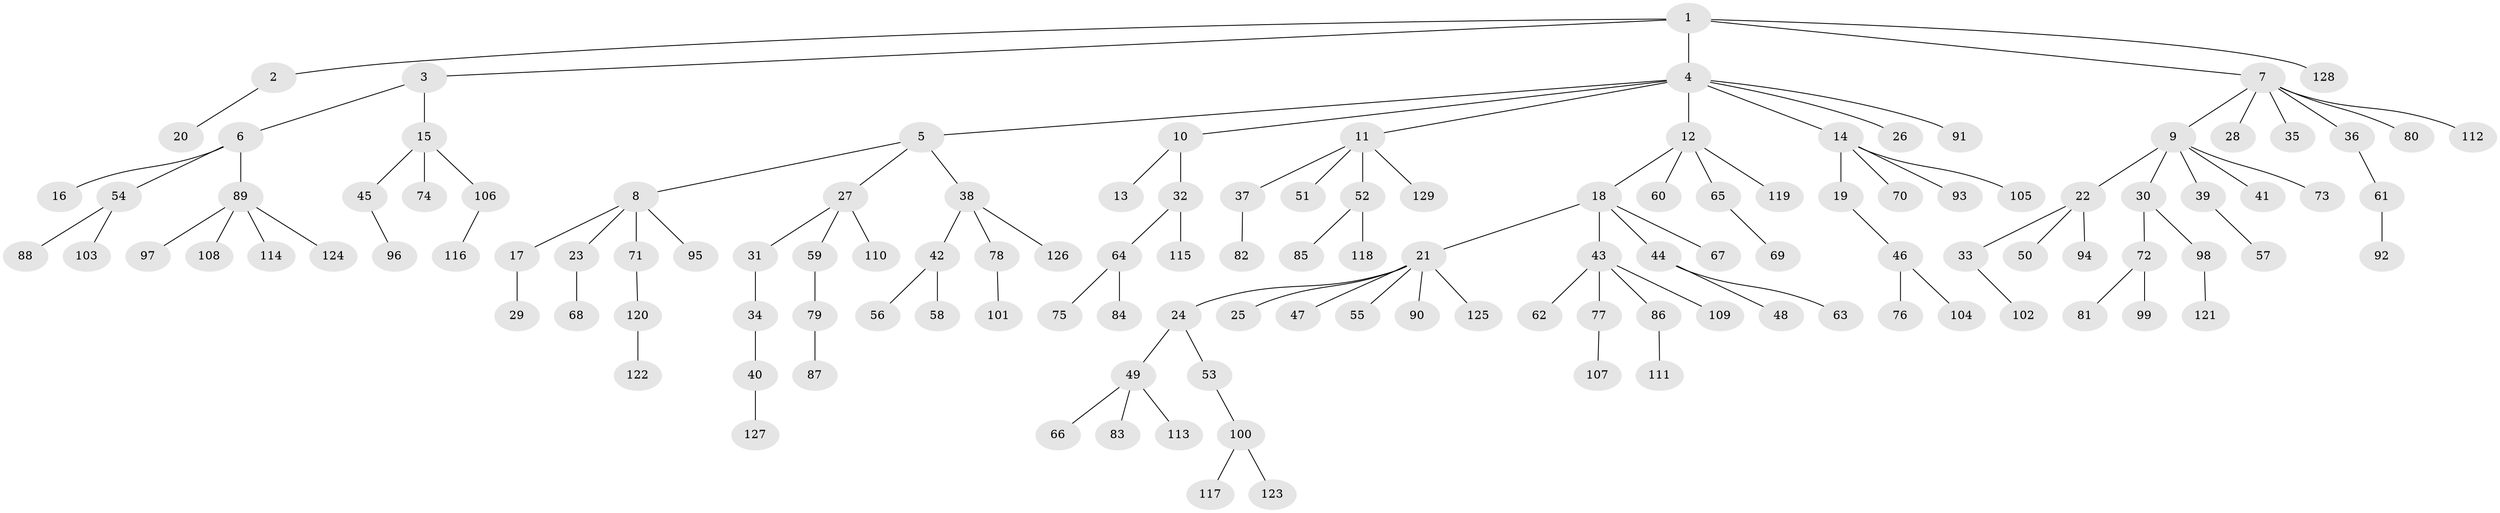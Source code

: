 // coarse degree distribution, {4: 0.08602150537634409, 1: 0.6129032258064516, 5: 0.08602150537634409, 7: 0.010752688172043012, 6: 0.021505376344086023, 3: 0.021505376344086023, 2: 0.16129032258064516}
// Generated by graph-tools (version 1.1) at 2025/42/03/06/25 10:42:05]
// undirected, 129 vertices, 128 edges
graph export_dot {
graph [start="1"]
  node [color=gray90,style=filled];
  1;
  2;
  3;
  4;
  5;
  6;
  7;
  8;
  9;
  10;
  11;
  12;
  13;
  14;
  15;
  16;
  17;
  18;
  19;
  20;
  21;
  22;
  23;
  24;
  25;
  26;
  27;
  28;
  29;
  30;
  31;
  32;
  33;
  34;
  35;
  36;
  37;
  38;
  39;
  40;
  41;
  42;
  43;
  44;
  45;
  46;
  47;
  48;
  49;
  50;
  51;
  52;
  53;
  54;
  55;
  56;
  57;
  58;
  59;
  60;
  61;
  62;
  63;
  64;
  65;
  66;
  67;
  68;
  69;
  70;
  71;
  72;
  73;
  74;
  75;
  76;
  77;
  78;
  79;
  80;
  81;
  82;
  83;
  84;
  85;
  86;
  87;
  88;
  89;
  90;
  91;
  92;
  93;
  94;
  95;
  96;
  97;
  98;
  99;
  100;
  101;
  102;
  103;
  104;
  105;
  106;
  107;
  108;
  109;
  110;
  111;
  112;
  113;
  114;
  115;
  116;
  117;
  118;
  119;
  120;
  121;
  122;
  123;
  124;
  125;
  126;
  127;
  128;
  129;
  1 -- 2;
  1 -- 3;
  1 -- 4;
  1 -- 7;
  1 -- 128;
  2 -- 20;
  3 -- 6;
  3 -- 15;
  4 -- 5;
  4 -- 10;
  4 -- 11;
  4 -- 12;
  4 -- 14;
  4 -- 26;
  4 -- 91;
  5 -- 8;
  5 -- 27;
  5 -- 38;
  6 -- 16;
  6 -- 54;
  6 -- 89;
  7 -- 9;
  7 -- 28;
  7 -- 35;
  7 -- 36;
  7 -- 80;
  7 -- 112;
  8 -- 17;
  8 -- 23;
  8 -- 71;
  8 -- 95;
  9 -- 22;
  9 -- 30;
  9 -- 39;
  9 -- 41;
  9 -- 73;
  10 -- 13;
  10 -- 32;
  11 -- 37;
  11 -- 51;
  11 -- 52;
  11 -- 129;
  12 -- 18;
  12 -- 60;
  12 -- 65;
  12 -- 119;
  14 -- 19;
  14 -- 70;
  14 -- 93;
  14 -- 105;
  15 -- 45;
  15 -- 74;
  15 -- 106;
  17 -- 29;
  18 -- 21;
  18 -- 43;
  18 -- 44;
  18 -- 67;
  19 -- 46;
  21 -- 24;
  21 -- 25;
  21 -- 47;
  21 -- 55;
  21 -- 90;
  21 -- 125;
  22 -- 33;
  22 -- 50;
  22 -- 94;
  23 -- 68;
  24 -- 49;
  24 -- 53;
  27 -- 31;
  27 -- 59;
  27 -- 110;
  30 -- 72;
  30 -- 98;
  31 -- 34;
  32 -- 64;
  32 -- 115;
  33 -- 102;
  34 -- 40;
  36 -- 61;
  37 -- 82;
  38 -- 42;
  38 -- 78;
  38 -- 126;
  39 -- 57;
  40 -- 127;
  42 -- 56;
  42 -- 58;
  43 -- 62;
  43 -- 77;
  43 -- 86;
  43 -- 109;
  44 -- 48;
  44 -- 63;
  45 -- 96;
  46 -- 76;
  46 -- 104;
  49 -- 66;
  49 -- 83;
  49 -- 113;
  52 -- 85;
  52 -- 118;
  53 -- 100;
  54 -- 88;
  54 -- 103;
  59 -- 79;
  61 -- 92;
  64 -- 75;
  64 -- 84;
  65 -- 69;
  71 -- 120;
  72 -- 81;
  72 -- 99;
  77 -- 107;
  78 -- 101;
  79 -- 87;
  86 -- 111;
  89 -- 97;
  89 -- 108;
  89 -- 114;
  89 -- 124;
  98 -- 121;
  100 -- 117;
  100 -- 123;
  106 -- 116;
  120 -- 122;
}
